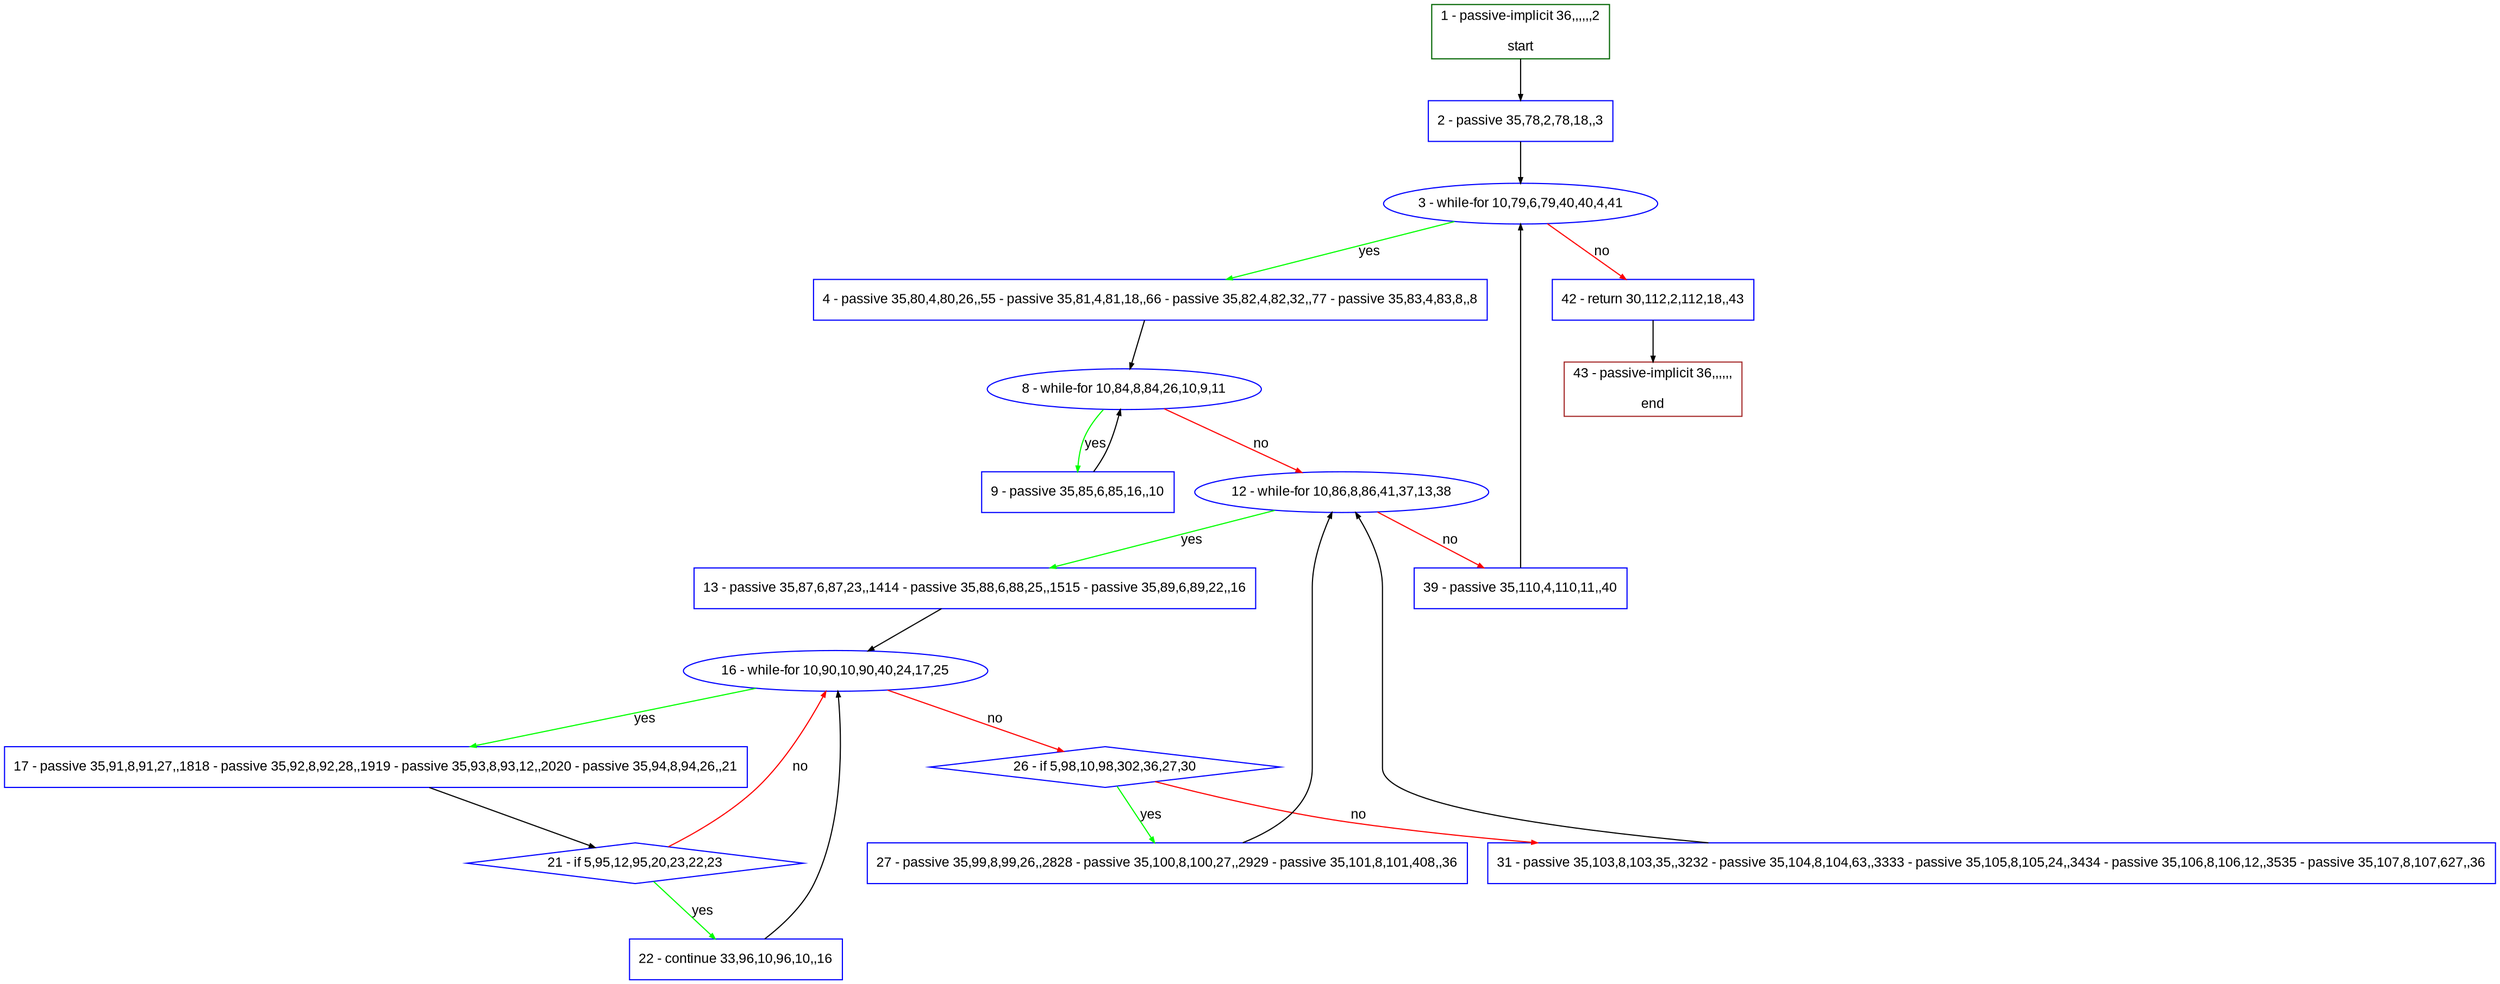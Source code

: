digraph "" {
  graph [pack="true", label="", fontsize="12", packmode="clust", fontname="Arial", fillcolor="#FFFFCC", bgcolor="white", style="rounded,filled", compound="true"];
  node [node_initialized="no", label="", color="grey", fontsize="12", fillcolor="white", fontname="Arial", style="filled", shape="rectangle", compound="true", fixedsize="false"];
  edge [fontcolor="black", arrowhead="normal", arrowtail="none", arrowsize="0.5", ltail="", label="", color="black", fontsize="12", lhead="", fontname="Arial", dir="forward", compound="true"];
  __N1 [label="2 - passive 35,78,2,78,18,,3", color="#0000ff", fillcolor="#ffffff", style="filled", shape="box"];
  __N2 [label="1 - passive-implicit 36,,,,,,2\n\nstart", color="#006400", fillcolor="#ffffff", style="filled", shape="box"];
  __N3 [label="3 - while-for 10,79,6,79,40,40,4,41", color="#0000ff", fillcolor="#ffffff", style="filled", shape="oval"];
  __N4 [label="4 - passive 35,80,4,80,26,,55 - passive 35,81,4,81,18,,66 - passive 35,82,4,82,32,,77 - passive 35,83,4,83,8,,8", color="#0000ff", fillcolor="#ffffff", style="filled", shape="box"];
  __N5 [label="42 - return 30,112,2,112,18,,43", color="#0000ff", fillcolor="#ffffff", style="filled", shape="box"];
  __N6 [label="8 - while-for 10,84,8,84,26,10,9,11", color="#0000ff", fillcolor="#ffffff", style="filled", shape="oval"];
  __N7 [label="9 - passive 35,85,6,85,16,,10", color="#0000ff", fillcolor="#ffffff", style="filled", shape="box"];
  __N8 [label="12 - while-for 10,86,8,86,41,37,13,38", color="#0000ff", fillcolor="#ffffff", style="filled", shape="oval"];
  __N9 [label="13 - passive 35,87,6,87,23,,1414 - passive 35,88,6,88,25,,1515 - passive 35,89,6,89,22,,16", color="#0000ff", fillcolor="#ffffff", style="filled", shape="box"];
  __N10 [label="39 - passive 35,110,4,110,11,,40", color="#0000ff", fillcolor="#ffffff", style="filled", shape="box"];
  __N11 [label="16 - while-for 10,90,10,90,40,24,17,25", color="#0000ff", fillcolor="#ffffff", style="filled", shape="oval"];
  __N12 [label="17 - passive 35,91,8,91,27,,1818 - passive 35,92,8,92,28,,1919 - passive 35,93,8,93,12,,2020 - passive 35,94,8,94,26,,21", color="#0000ff", fillcolor="#ffffff", style="filled", shape="box"];
  __N13 [label="26 - if 5,98,10,98,302,36,27,30", color="#0000ff", fillcolor="#ffffff", style="filled", shape="diamond"];
  __N14 [label="21 - if 5,95,12,95,20,23,22,23", color="#0000ff", fillcolor="#ffffff", style="filled", shape="diamond"];
  __N15 [label="22 - continue 33,96,10,96,10,,16", color="#0000ff", fillcolor="#ffffff", style="filled", shape="box"];
  __N16 [label="27 - passive 35,99,8,99,26,,2828 - passive 35,100,8,100,27,,2929 - passive 35,101,8,101,408,,36", color="#0000ff", fillcolor="#ffffff", style="filled", shape="box"];
  __N17 [label="31 - passive 35,103,8,103,35,,3232 - passive 35,104,8,104,63,,3333 - passive 35,105,8,105,24,,3434 - passive 35,106,8,106,12,,3535 - passive 35,107,8,107,627,,36", color="#0000ff", fillcolor="#ffffff", style="filled", shape="box"];
  __N18 [label="43 - passive-implicit 36,,,,,,\n\nend", color="#a52a2a", fillcolor="#ffffff", style="filled", shape="box"];
  __N2 -> __N1 [arrowhead="normal", arrowtail="none", color="#000000", label="", dir="forward"];
  __N1 -> __N3 [arrowhead="normal", arrowtail="none", color="#000000", label="", dir="forward"];
  __N3 -> __N4 [arrowhead="normal", arrowtail="none", color="#00ff00", label="yes", dir="forward"];
  __N3 -> __N5 [arrowhead="normal", arrowtail="none", color="#ff0000", label="no", dir="forward"];
  __N4 -> __N6 [arrowhead="normal", arrowtail="none", color="#000000", label="", dir="forward"];
  __N6 -> __N7 [arrowhead="normal", arrowtail="none", color="#00ff00", label="yes", dir="forward"];
  __N7 -> __N6 [arrowhead="normal", arrowtail="none", color="#000000", label="", dir="forward"];
  __N6 -> __N8 [arrowhead="normal", arrowtail="none", color="#ff0000", label="no", dir="forward"];
  __N8 -> __N9 [arrowhead="normal", arrowtail="none", color="#00ff00", label="yes", dir="forward"];
  __N8 -> __N10 [arrowhead="normal", arrowtail="none", color="#ff0000", label="no", dir="forward"];
  __N9 -> __N11 [arrowhead="normal", arrowtail="none", color="#000000", label="", dir="forward"];
  __N11 -> __N12 [arrowhead="normal", arrowtail="none", color="#00ff00", label="yes", dir="forward"];
  __N11 -> __N13 [arrowhead="normal", arrowtail="none", color="#ff0000", label="no", dir="forward"];
  __N12 -> __N14 [arrowhead="normal", arrowtail="none", color="#000000", label="", dir="forward"];
  __N14 -> __N11 [arrowhead="normal", arrowtail="none", color="#ff0000", label="no", dir="forward"];
  __N14 -> __N15 [arrowhead="normal", arrowtail="none", color="#00ff00", label="yes", dir="forward"];
  __N15 -> __N11 [arrowhead="normal", arrowtail="none", color="#000000", label="", dir="forward"];
  __N13 -> __N16 [arrowhead="normal", arrowtail="none", color="#00ff00", label="yes", dir="forward"];
  __N13 -> __N17 [arrowhead="normal", arrowtail="none", color="#ff0000", label="no", dir="forward"];
  __N16 -> __N8 [arrowhead="normal", arrowtail="none", color="#000000", label="", dir="forward"];
  __N17 -> __N8 [arrowhead="normal", arrowtail="none", color="#000000", label="", dir="forward"];
  __N10 -> __N3 [arrowhead="normal", arrowtail="none", color="#000000", label="", dir="forward"];
  __N5 -> __N18 [arrowhead="normal", arrowtail="none", color="#000000", label="", dir="forward"];
}

